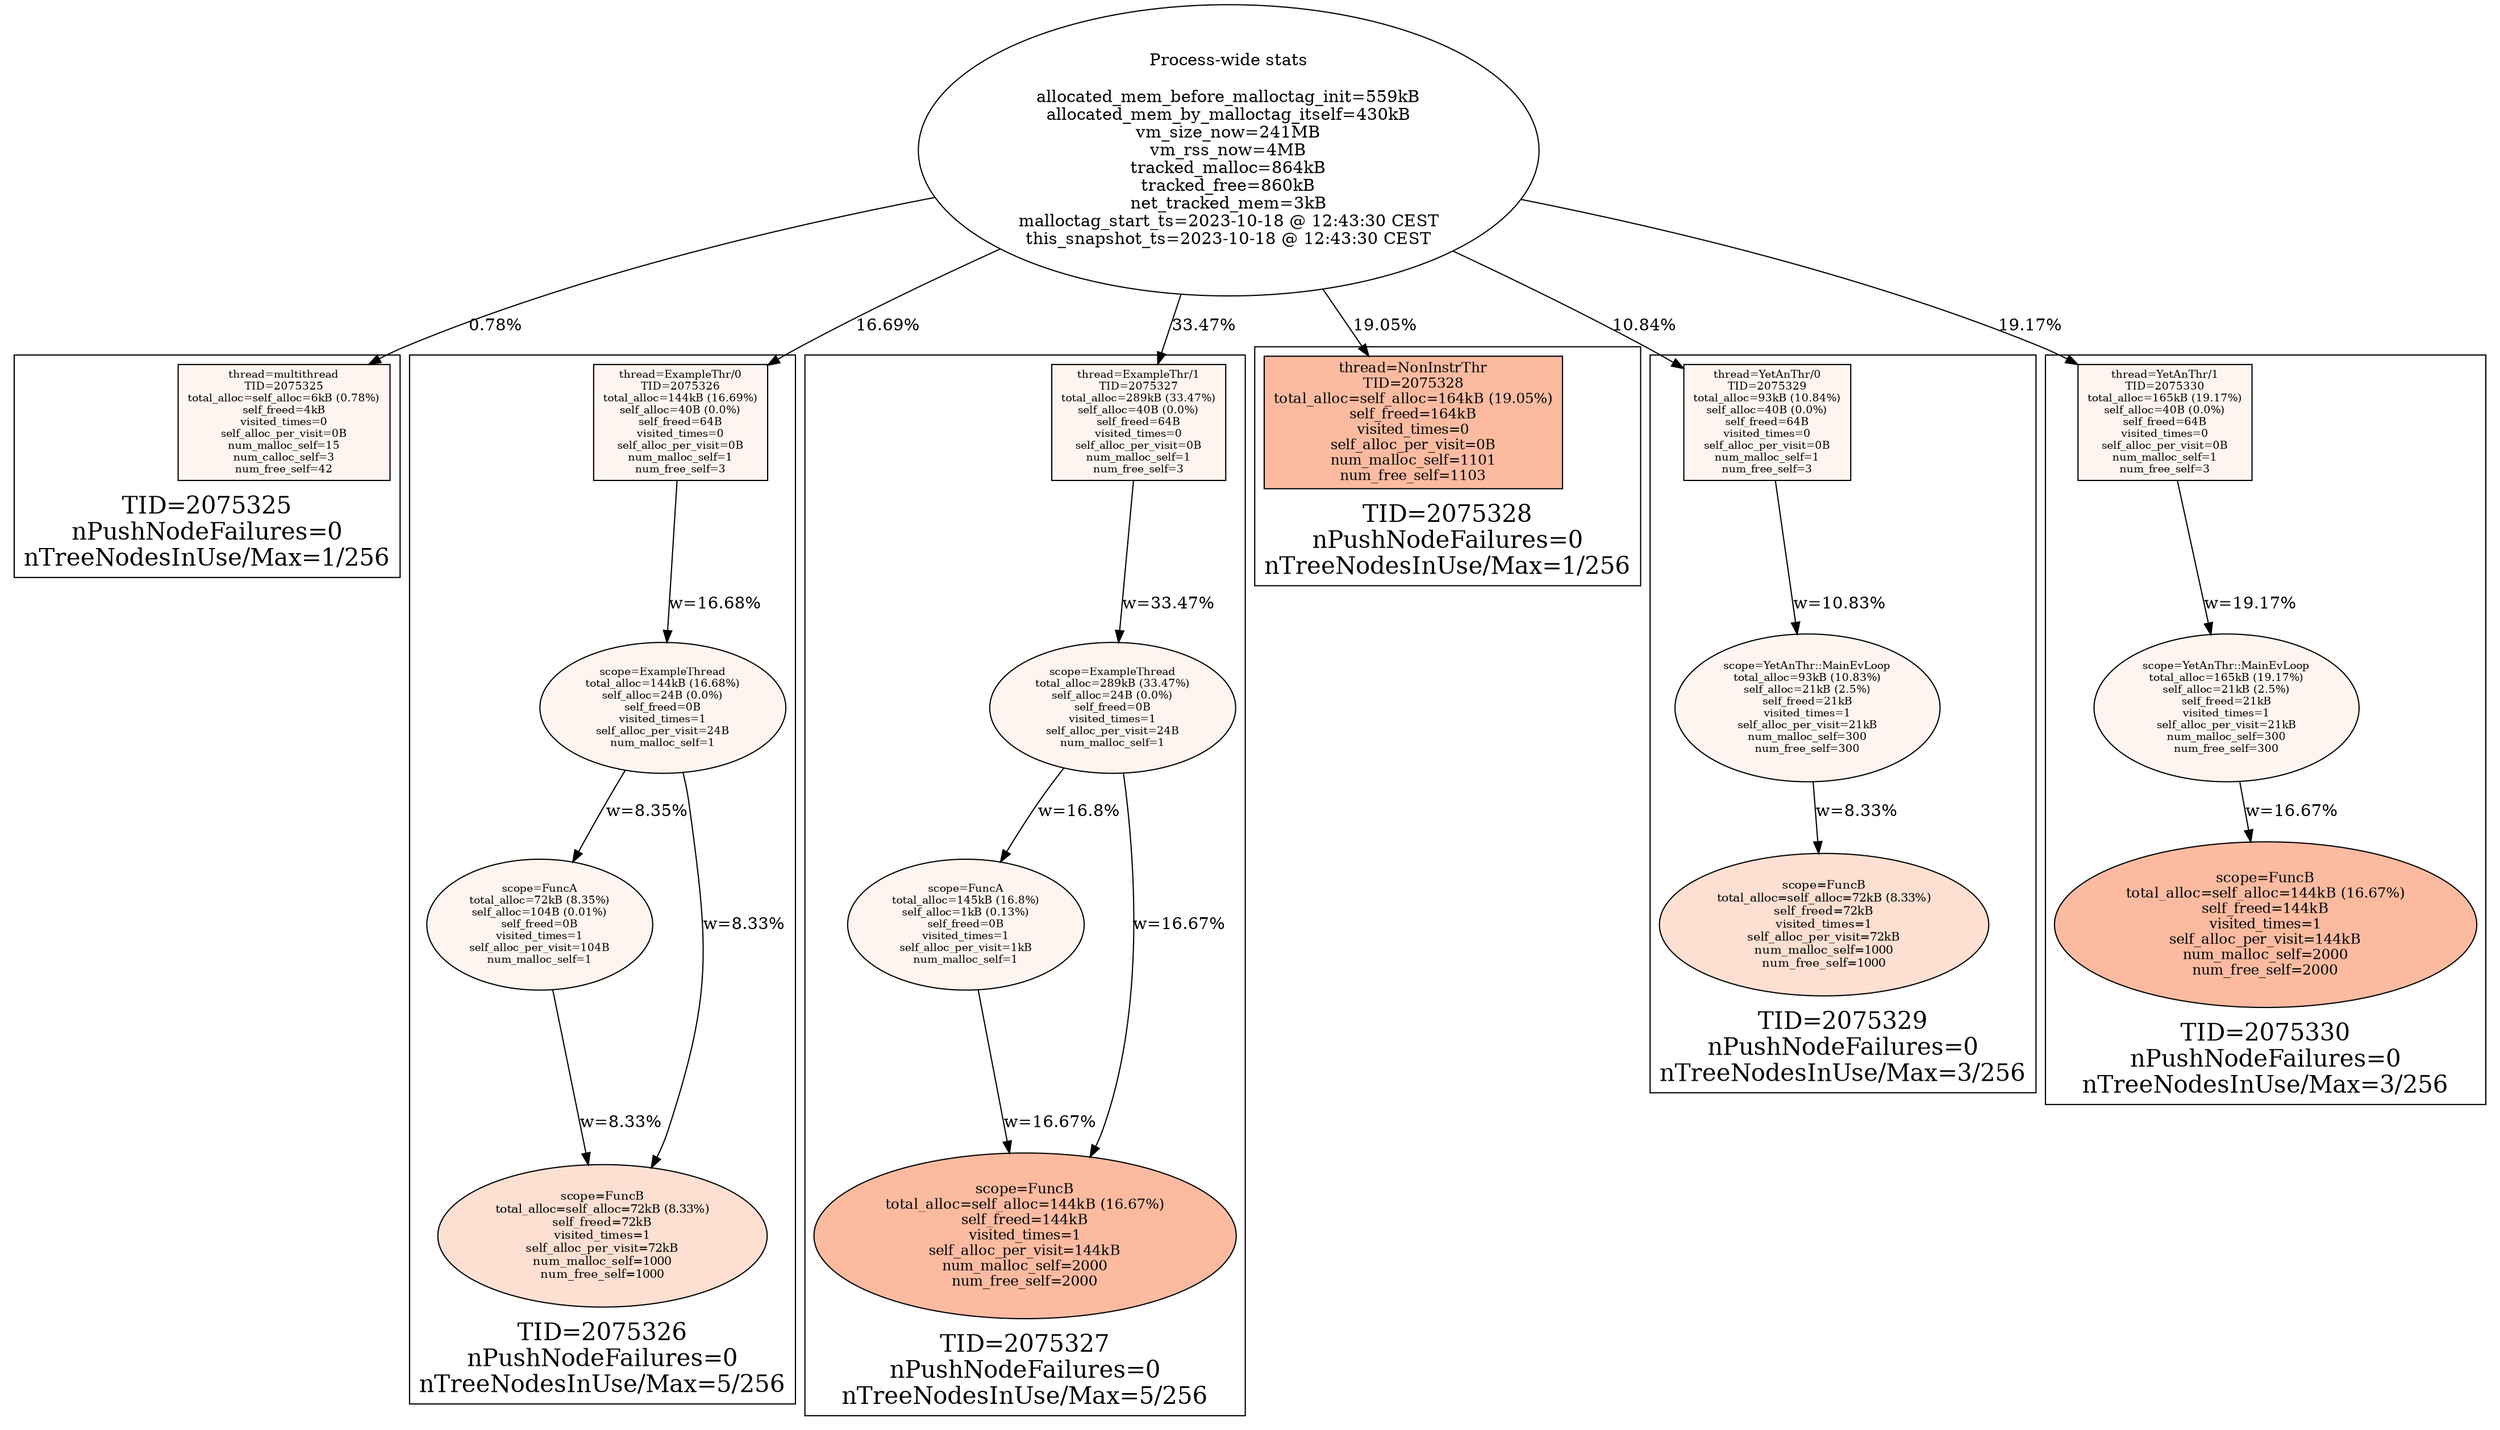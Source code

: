 // Malloc-tag snapshot
digraph {
	Process_2075325 [label="Process-wide stats\n\nallocated_mem_before_malloctag_init=559kB\nallocated_mem_by_malloctag_itself=430kB\nvm_size_now=241MB\nvm_rss_now=4MB\ntracked_malloc=864kB\ntracked_free=860kB\nnet_tracked_mem=3kB\nmalloctag_start_ts=2023-10-18 @ 12:43:30 CEST\nthis_snapshot_ts=2023-10-18 @ 12:43:30 CEST"]
	subgraph cluster_TID2075325 {
		node [colorscheme=reds9 style=filled]
		fontsize=20 label="TID=2075325\nnPushNodeFailures=0\nnTreeNodesInUse/Max=1/256" labelloc=b
		"2075325_multithread" [label="thread=multithread\nTID=2075325\ntotal_alloc=self_alloc=6kB (0.78%)\nself_freed=4kB\nvisited_times=0\nself_alloc_per_visit=0B\nnum_malloc_self=15\nnum_calloc_self=3\nnum_free_self=42" fillcolor=1 fontsize=9 shape=box]
	}
	Process_2075325 -> "2075325_multithread" [label="0.78%"]
	subgraph cluster_TID2075326 {
		node [colorscheme=reds9 style=filled]
		fontsize=20 label="TID=2075326\nnPushNodeFailures=0\nnTreeNodesInUse/Max=5/256" labelloc=b
		"2075326_ExampleThr/0" [label="thread=ExampleThr/0\nTID=2075326\ntotal_alloc=144kB (16.69%)\nself_alloc=40B (0.0%)\nself_freed=64B\nvisited_times=0\nself_alloc_per_visit=0B\nnum_malloc_self=1\nnum_free_self=3" fillcolor=1 fontsize=9 shape=box]
		"2075326_ExampleThr/0" -> "2075326_ExampleThread" [label="w=16.68%"]
		"2075326_ExampleThread" [label="scope=ExampleThread\ntotal_alloc=144kB (16.68%)\nself_alloc=24B (0.0%)\nself_freed=0B\nvisited_times=1\nself_alloc_per_visit=24B\nnum_malloc_self=1" fillcolor=1 fontsize=9 shape=ellipse]
		"2075326_ExampleThread" -> "2075326_FuncA" [label="w=8.35%"]
		"2075326_ExampleThread" -> "2075326_FuncB" [label="w=8.33%"]
		"2075326_FuncA" [label="scope=FuncA\ntotal_alloc=72kB (8.35%)\nself_alloc=104B (0.01%)\nself_freed=0B\nvisited_times=1\nself_alloc_per_visit=104B\nnum_malloc_self=1" fillcolor=1 fontsize=9 shape=ellipse]
		"2075326_FuncA" -> "2075326_FuncB" [label="w=8.33%"]
		"2075326_FuncB" [label="scope=FuncB\ntotal_alloc=self_alloc=72kB (8.33%)\nself_freed=72kB\nvisited_times=1\nself_alloc_per_visit=72kB\nnum_malloc_self=1000\nnum_free_self=1000" fillcolor=2 fontsize=10 shape=ellipse]
		"2075326_FuncB" [label="scope=FuncB\ntotal_alloc=self_alloc=72kB (8.33%)\nself_freed=72kB\nvisited_times=1\nself_alloc_per_visit=72kB\nnum_malloc_self=1000\nnum_free_self=1000" fillcolor=2 fontsize=10 shape=ellipse]
	}
	Process_2075325 -> "2075326_ExampleThr/0" [label="16.69%"]
	subgraph cluster_TID2075327 {
		node [colorscheme=reds9 style=filled]
		fontsize=20 label="TID=2075327\nnPushNodeFailures=0\nnTreeNodesInUse/Max=5/256" labelloc=b
		"2075327_ExampleThr/1" [label="thread=ExampleThr/1\nTID=2075327\ntotal_alloc=289kB (33.47%)\nself_alloc=40B (0.0%)\nself_freed=64B\nvisited_times=0\nself_alloc_per_visit=0B\nnum_malloc_self=1\nnum_free_self=3" fillcolor=1 fontsize=9 shape=box]
		"2075327_ExampleThr/1" -> "2075327_ExampleThread" [label="w=33.47%"]
		"2075327_ExampleThread" [label="scope=ExampleThread\ntotal_alloc=289kB (33.47%)\nself_alloc=24B (0.0%)\nself_freed=0B\nvisited_times=1\nself_alloc_per_visit=24B\nnum_malloc_self=1" fillcolor=1 fontsize=9 shape=ellipse]
		"2075327_ExampleThread" -> "2075327_FuncA" [label="w=16.8%"]
		"2075327_ExampleThread" -> "2075327_FuncB" [label="w=16.67%"]
		"2075327_FuncA" [label="scope=FuncA\ntotal_alloc=145kB (16.8%)\nself_alloc=1kB (0.13%)\nself_freed=0B\nvisited_times=1\nself_alloc_per_visit=1kB\nnum_malloc_self=1" fillcolor=1 fontsize=9 shape=ellipse]
		"2075327_FuncA" -> "2075327_FuncB" [label="w=16.67%"]
		"2075327_FuncB" [label="scope=FuncB\ntotal_alloc=self_alloc=144kB (16.67%)\nself_freed=144kB\nvisited_times=1\nself_alloc_per_visit=144kB\nnum_malloc_self=2000\nnum_free_self=2000" fillcolor=3 fontsize=12 shape=ellipse]
		"2075327_FuncB" [label="scope=FuncB\ntotal_alloc=self_alloc=144kB (16.67%)\nself_freed=144kB\nvisited_times=1\nself_alloc_per_visit=144kB\nnum_malloc_self=2000\nnum_free_self=2000" fillcolor=3 fontsize=12 shape=ellipse]
	}
	Process_2075325 -> "2075327_ExampleThr/1" [label="33.47%"]
	subgraph cluster_TID2075328 {
		node [colorscheme=reds9 style=filled]
		fontsize=20 label="TID=2075328\nnPushNodeFailures=0\nnTreeNodesInUse/Max=1/256" labelloc=b
		"2075328_NonInstrThr" [label="thread=NonInstrThr\nTID=2075328\ntotal_alloc=self_alloc=164kB (19.05%)\nself_freed=164kB\nvisited_times=0\nself_alloc_per_visit=0B\nnum_malloc_self=1101\nnum_free_self=1103" fillcolor=3 fontsize=12 shape=box]
	}
	Process_2075325 -> "2075328_NonInstrThr" [label="19.05%"]
	subgraph cluster_TID2075329 {
		node [colorscheme=reds9 style=filled]
		fontsize=20 label="TID=2075329\nnPushNodeFailures=0\nnTreeNodesInUse/Max=3/256" labelloc=b
		"2075329_YetAnThr/0" [label="thread=YetAnThr/0\nTID=2075329\ntotal_alloc=93kB (10.84%)\nself_alloc=40B (0.0%)\nself_freed=64B\nvisited_times=0\nself_alloc_per_visit=0B\nnum_malloc_self=1\nnum_free_self=3" fillcolor=1 fontsize=9 shape=box]
		"2075329_YetAnThr/0" -> "2075329_YetAnThr__MainEvLoop" [label="w=10.83%"]
		"2075329_YetAnThr__MainEvLoop" [label="scope=YetAnThr::MainEvLoop\ntotal_alloc=93kB (10.83%)\nself_alloc=21kB (2.5%)\nself_freed=21kB\nvisited_times=1\nself_alloc_per_visit=21kB\nnum_malloc_self=300\nnum_free_self=300" fillcolor=1 fontsize=9 shape=ellipse]
		"2075329_YetAnThr__MainEvLoop" -> "2075329_FuncB" [label="w=8.33%"]
		"2075329_FuncB" [label="scope=FuncB\ntotal_alloc=self_alloc=72kB (8.33%)\nself_freed=72kB\nvisited_times=1\nself_alloc_per_visit=72kB\nnum_malloc_self=1000\nnum_free_self=1000" fillcolor=2 fontsize=10 shape=ellipse]
	}
	Process_2075325 -> "2075329_YetAnThr/0" [label="10.84%"]
	subgraph cluster_TID2075330 {
		node [colorscheme=reds9 style=filled]
		fontsize=20 label="TID=2075330\nnPushNodeFailures=0\nnTreeNodesInUse/Max=3/256" labelloc=b
		"2075330_YetAnThr/1" [label="thread=YetAnThr/1\nTID=2075330\ntotal_alloc=165kB (19.17%)\nself_alloc=40B (0.0%)\nself_freed=64B\nvisited_times=0\nself_alloc_per_visit=0B\nnum_malloc_self=1\nnum_free_self=3" fillcolor=1 fontsize=9 shape=box]
		"2075330_YetAnThr/1" -> "2075330_YetAnThr__MainEvLoop" [label="w=19.17%"]
		"2075330_YetAnThr__MainEvLoop" [label="scope=YetAnThr::MainEvLoop\ntotal_alloc=165kB (19.17%)\nself_alloc=21kB (2.5%)\nself_freed=21kB\nvisited_times=1\nself_alloc_per_visit=21kB\nnum_malloc_self=300\nnum_free_self=300" fillcolor=1 fontsize=9 shape=ellipse]
		"2075330_YetAnThr__MainEvLoop" -> "2075330_FuncB" [label="w=16.67%"]
		"2075330_FuncB" [label="scope=FuncB\ntotal_alloc=self_alloc=144kB (16.67%)\nself_freed=144kB\nvisited_times=1\nself_alloc_per_visit=144kB\nnum_malloc_self=2000\nnum_free_self=2000" fillcolor=3 fontsize=12 shape=ellipse]
	}
	Process_2075325 -> "2075330_YetAnThr/1" [label="19.17%"]
}
